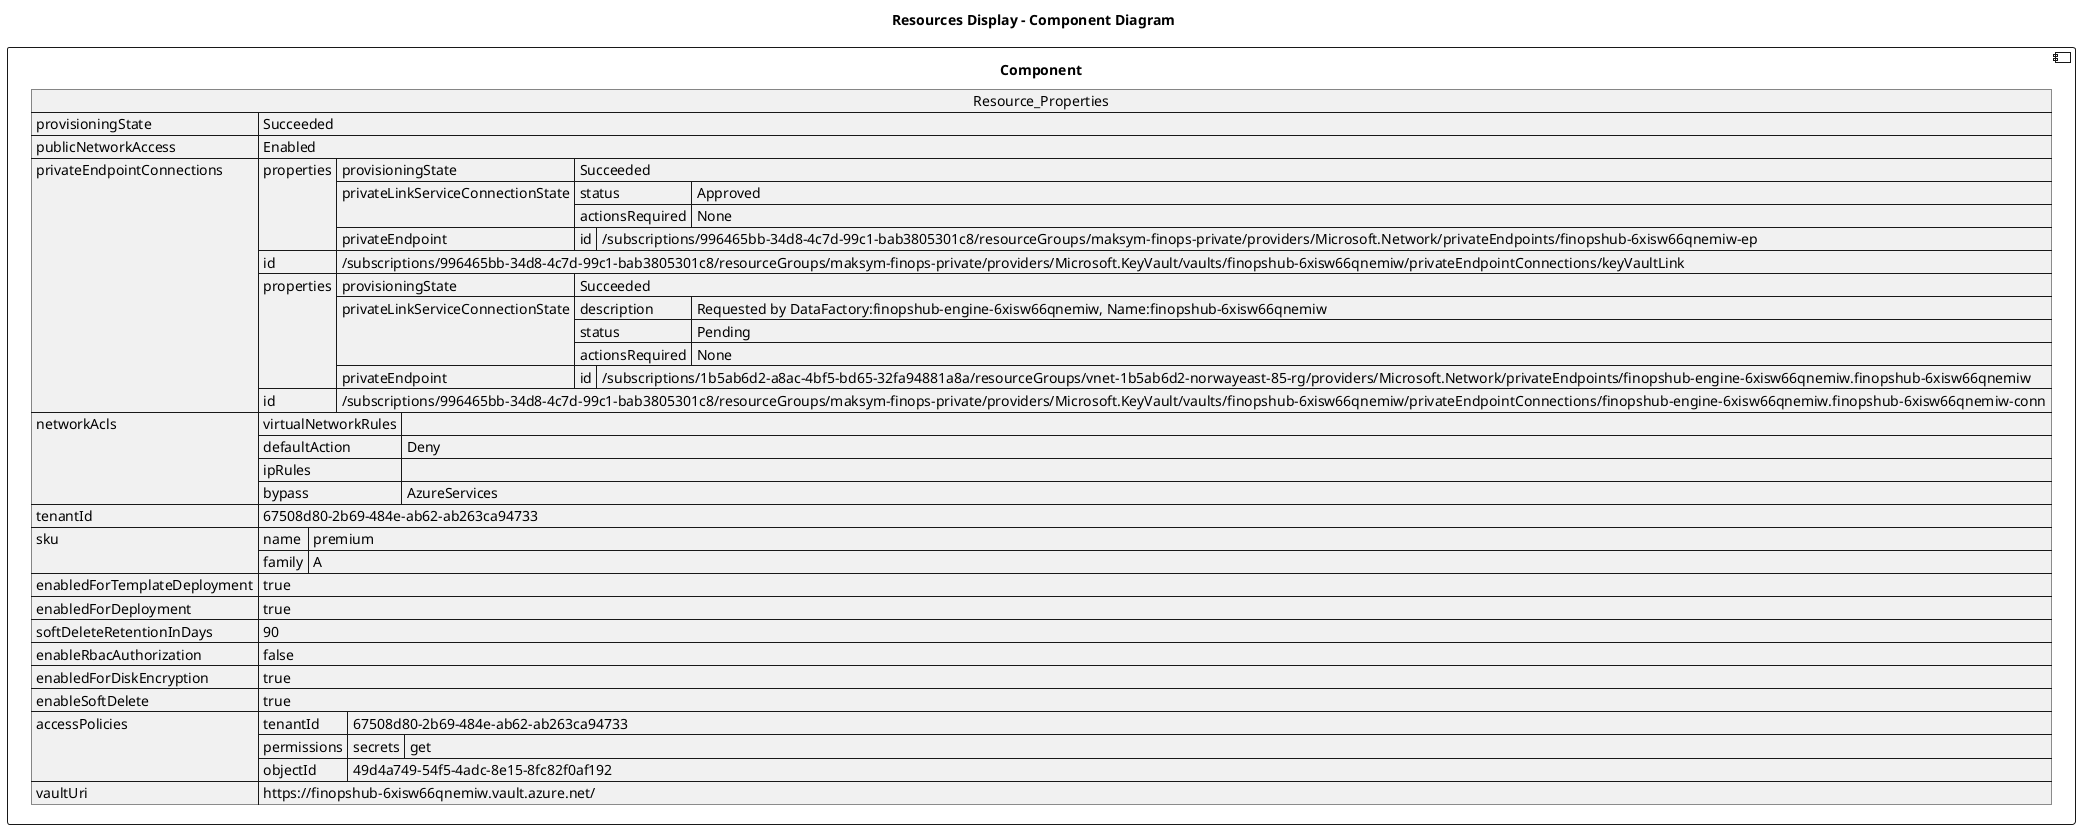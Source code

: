@startuml

title Resources Display - Component Diagram

component Component {

json  Resource_Properties {
  "provisioningState": "Succeeded",
  "publicNetworkAccess": "Enabled",
  "privateEndpointConnections": [
    {
      "properties": {
        "provisioningState": "Succeeded",
        "privateLinkServiceConnectionState": {
          "status": "Approved",
          "actionsRequired": "None"
        },
        "privateEndpoint": {
          "id": "/subscriptions/996465bb-34d8-4c7d-99c1-bab3805301c8/resourceGroups/maksym-finops-private/providers/Microsoft.Network/privateEndpoints/finopshub-6xisw66qnemiw-ep"
        }
      },
      "id": "/subscriptions/996465bb-34d8-4c7d-99c1-bab3805301c8/resourceGroups/maksym-finops-private/providers/Microsoft.KeyVault/vaults/finopshub-6xisw66qnemiw/privateEndpointConnections/keyVaultLink"
    },
    {
      "properties": {
        "provisioningState": "Succeeded",
        "privateLinkServiceConnectionState": {
          "description": "Requested by DataFactory:finopshub-engine-6xisw66qnemiw, Name:finopshub-6xisw66qnemiw",
          "status": "Pending",
          "actionsRequired": "None"
        },
        "privateEndpoint": {
          "id": "/subscriptions/1b5ab6d2-a8ac-4bf5-bd65-32fa94881a8a/resourceGroups/vnet-1b5ab6d2-norwayeast-85-rg/providers/Microsoft.Network/privateEndpoints/finopshub-engine-6xisw66qnemiw.finopshub-6xisw66qnemiw"
        }
      },
      "id": "/subscriptions/996465bb-34d8-4c7d-99c1-bab3805301c8/resourceGroups/maksym-finops-private/providers/Microsoft.KeyVault/vaults/finopshub-6xisw66qnemiw/privateEndpointConnections/finopshub-engine-6xisw66qnemiw.finopshub-6xisw66qnemiw-conn"
    }
  ],
  "networkAcls": {
    "virtualNetworkRules": [],
    "defaultAction": "Deny",
    "ipRules": [],
    "bypass": "AzureServices"
  },
  "tenantId": "67508d80-2b69-484e-ab62-ab263ca94733",
  "sku": {
    "name": "premium",
    "family": "A"
  },
  "enabledForTemplateDeployment": true,
  "enabledForDeployment": true,
  "softDeleteRetentionInDays": 90,
  "enableRbacAuthorization": false,
  "enabledForDiskEncryption": true,
  "enableSoftDelete": true,
  "accessPolicies": [
    {
      "tenantId": "67508d80-2b69-484e-ab62-ab263ca94733",
      "permissions": {
        "secrets": [
          "get"
        ]
      },
      "objectId": "49d4a749-54f5-4adc-8e15-8fc82f0af192"
    }
  ],
  "vaultUri": "https://finopshub-6xisw66qnemiw.vault.azure.net/"
}
}
@enduml
